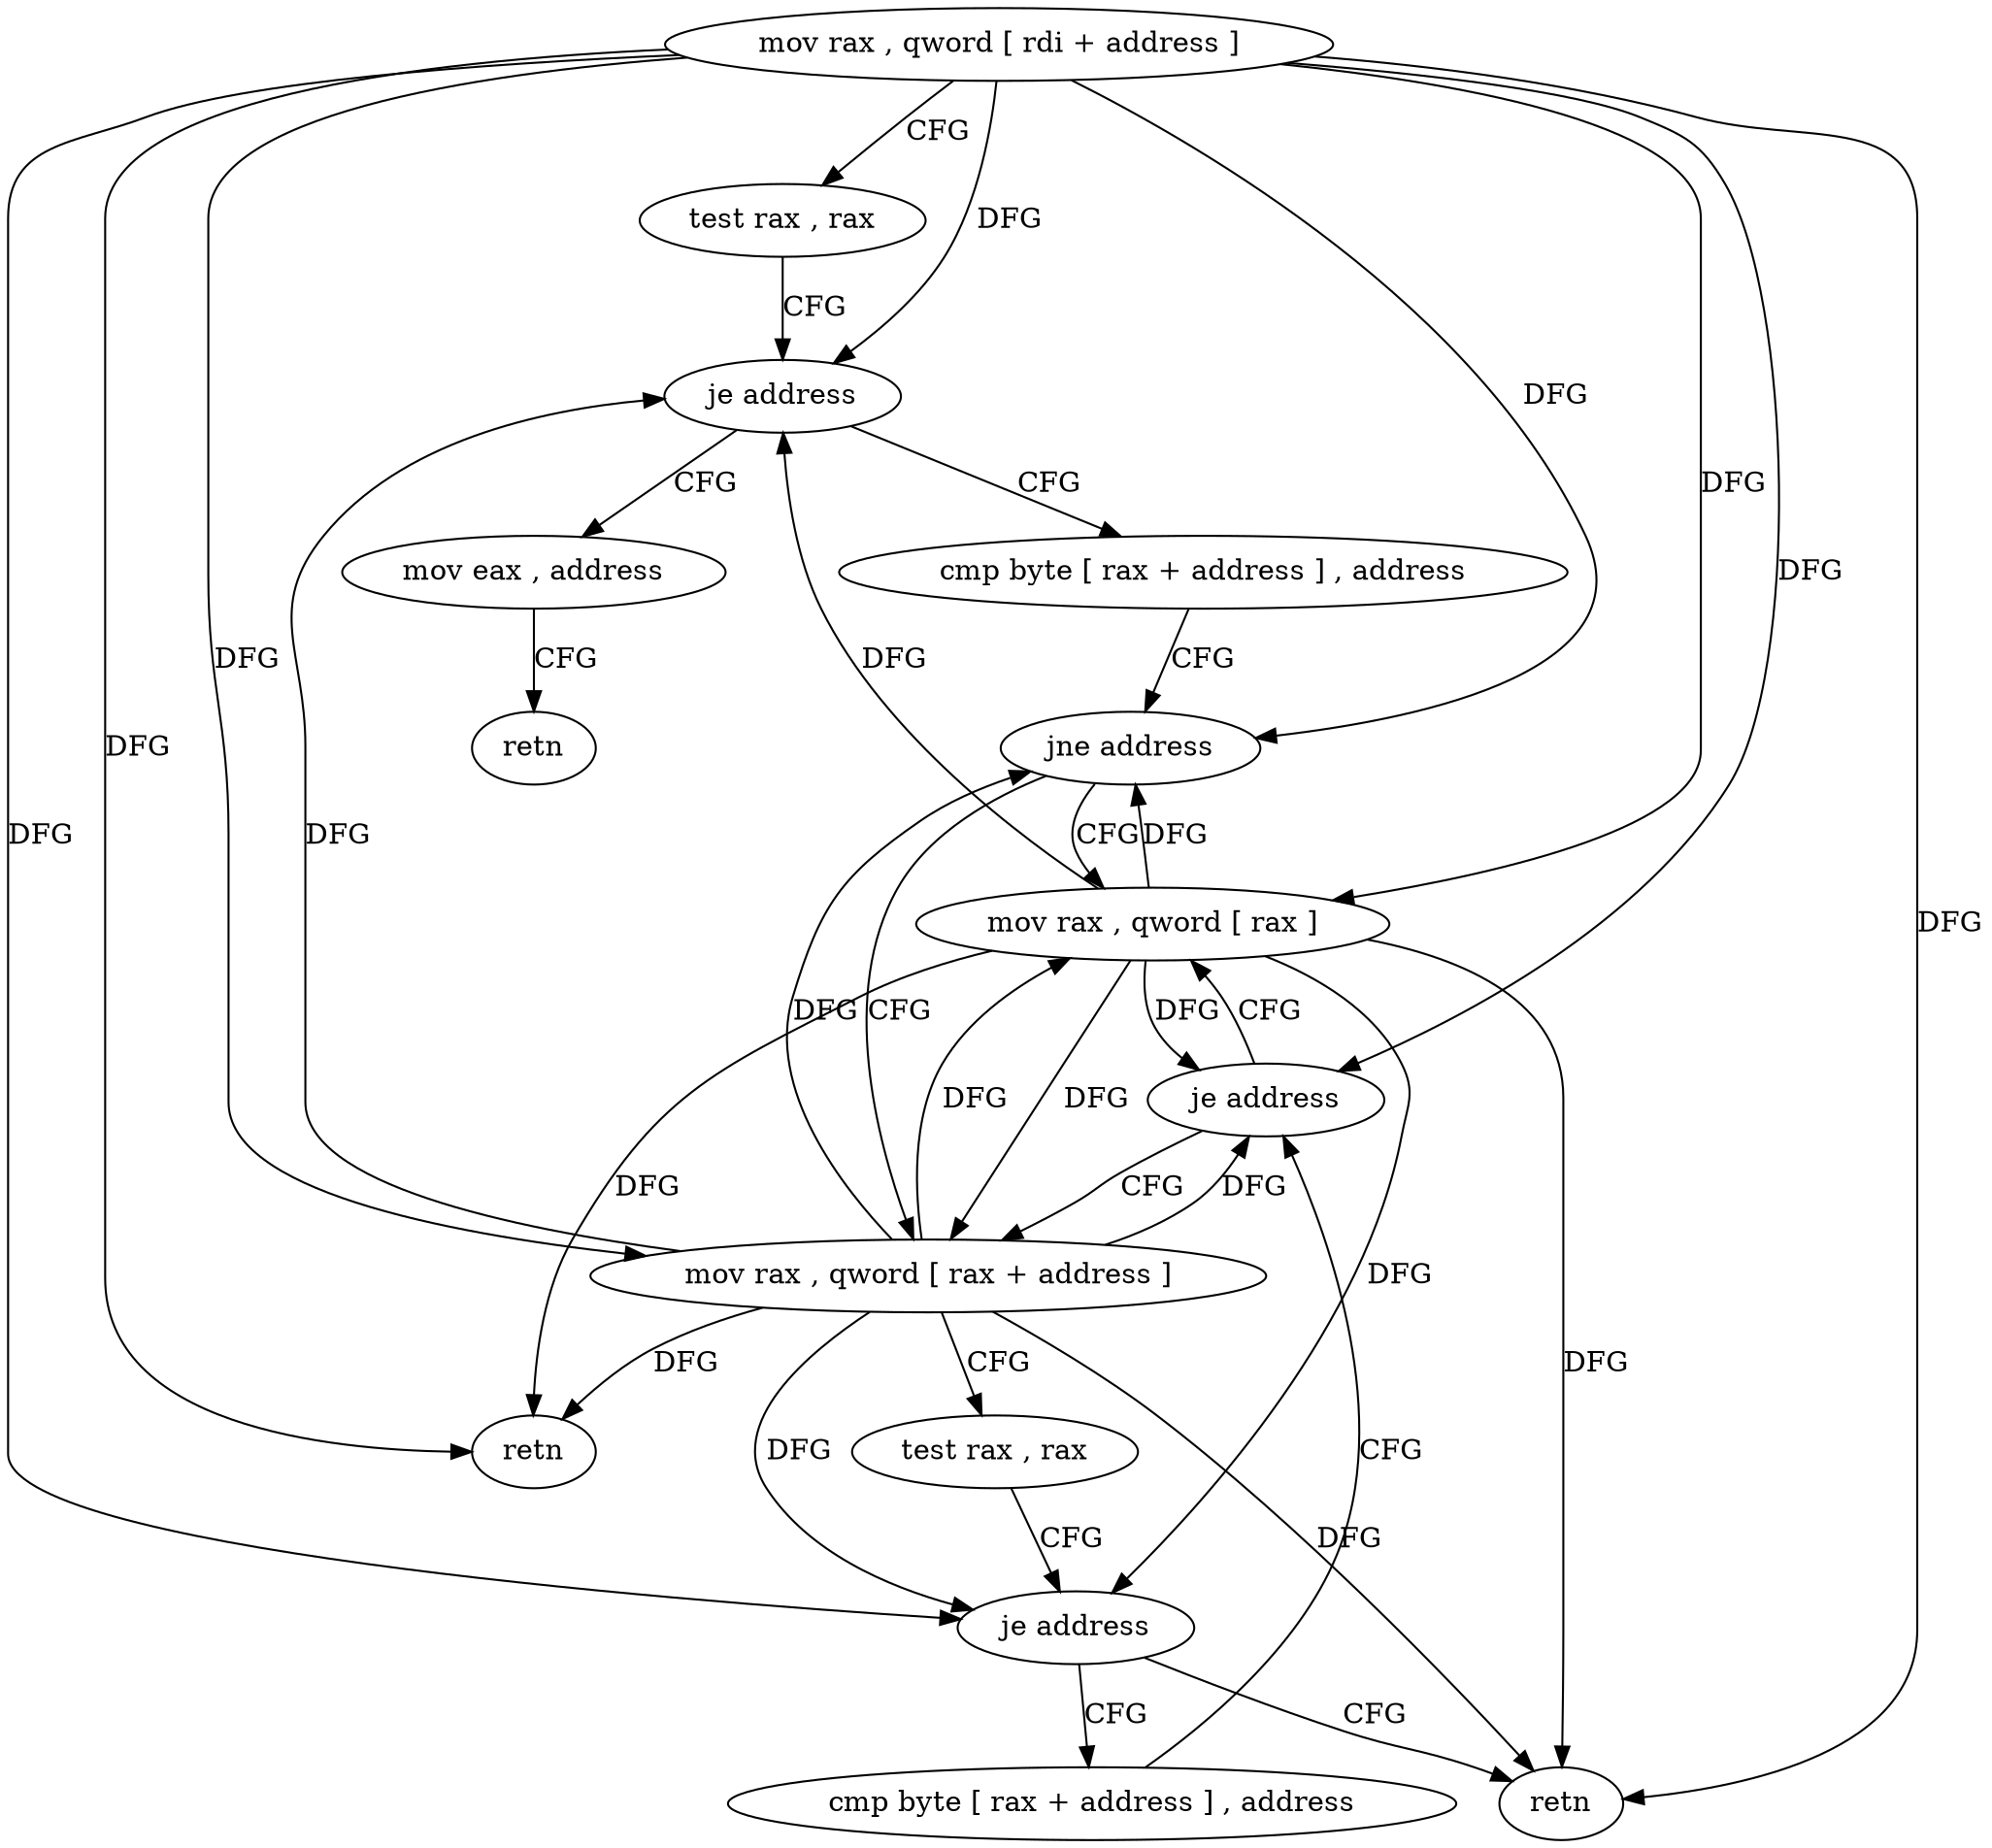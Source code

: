 digraph "func" {
"93013" [label = "mov rax , qword [ rdi + address ]" ]
"93017" [label = "test rax , rax" ]
"93020" [label = "je address" ]
"93049" [label = "mov eax , address" ]
"93022" [label = "cmp byte [ rax + address ] , address" ]
"93054" [label = "retn" ]
"93026" [label = "jne address" ]
"93043" [label = "mov rax , qword [ rax ]" ]
"93028" [label = "mov rax , qword [ rax + address ]" ]
"93046" [label = "retn" ]
"93032" [label = "test rax , rax" ]
"93035" [label = "je address" ]
"93047" [label = "retn" ]
"93037" [label = "cmp byte [ rax + address ] , address" ]
"93041" [label = "je address" ]
"93013" -> "93017" [ label = "CFG" ]
"93013" -> "93020" [ label = "DFG" ]
"93013" -> "93026" [ label = "DFG" ]
"93013" -> "93043" [ label = "DFG" ]
"93013" -> "93046" [ label = "DFG" ]
"93013" -> "93028" [ label = "DFG" ]
"93013" -> "93035" [ label = "DFG" ]
"93013" -> "93047" [ label = "DFG" ]
"93013" -> "93041" [ label = "DFG" ]
"93017" -> "93020" [ label = "CFG" ]
"93020" -> "93049" [ label = "CFG" ]
"93020" -> "93022" [ label = "CFG" ]
"93049" -> "93054" [ label = "CFG" ]
"93022" -> "93026" [ label = "CFG" ]
"93026" -> "93043" [ label = "CFG" ]
"93026" -> "93028" [ label = "CFG" ]
"93043" -> "93046" [ label = "DFG" ]
"93043" -> "93020" [ label = "DFG" ]
"93043" -> "93026" [ label = "DFG" ]
"93043" -> "93028" [ label = "DFG" ]
"93043" -> "93035" [ label = "DFG" ]
"93043" -> "93047" [ label = "DFG" ]
"93043" -> "93041" [ label = "DFG" ]
"93028" -> "93032" [ label = "CFG" ]
"93028" -> "93020" [ label = "DFG" ]
"93028" -> "93026" [ label = "DFG" ]
"93028" -> "93043" [ label = "DFG" ]
"93028" -> "93046" [ label = "DFG" ]
"93028" -> "93035" [ label = "DFG" ]
"93028" -> "93047" [ label = "DFG" ]
"93028" -> "93041" [ label = "DFG" ]
"93032" -> "93035" [ label = "CFG" ]
"93035" -> "93047" [ label = "CFG" ]
"93035" -> "93037" [ label = "CFG" ]
"93037" -> "93041" [ label = "CFG" ]
"93041" -> "93028" [ label = "CFG" ]
"93041" -> "93043" [ label = "CFG" ]
}
